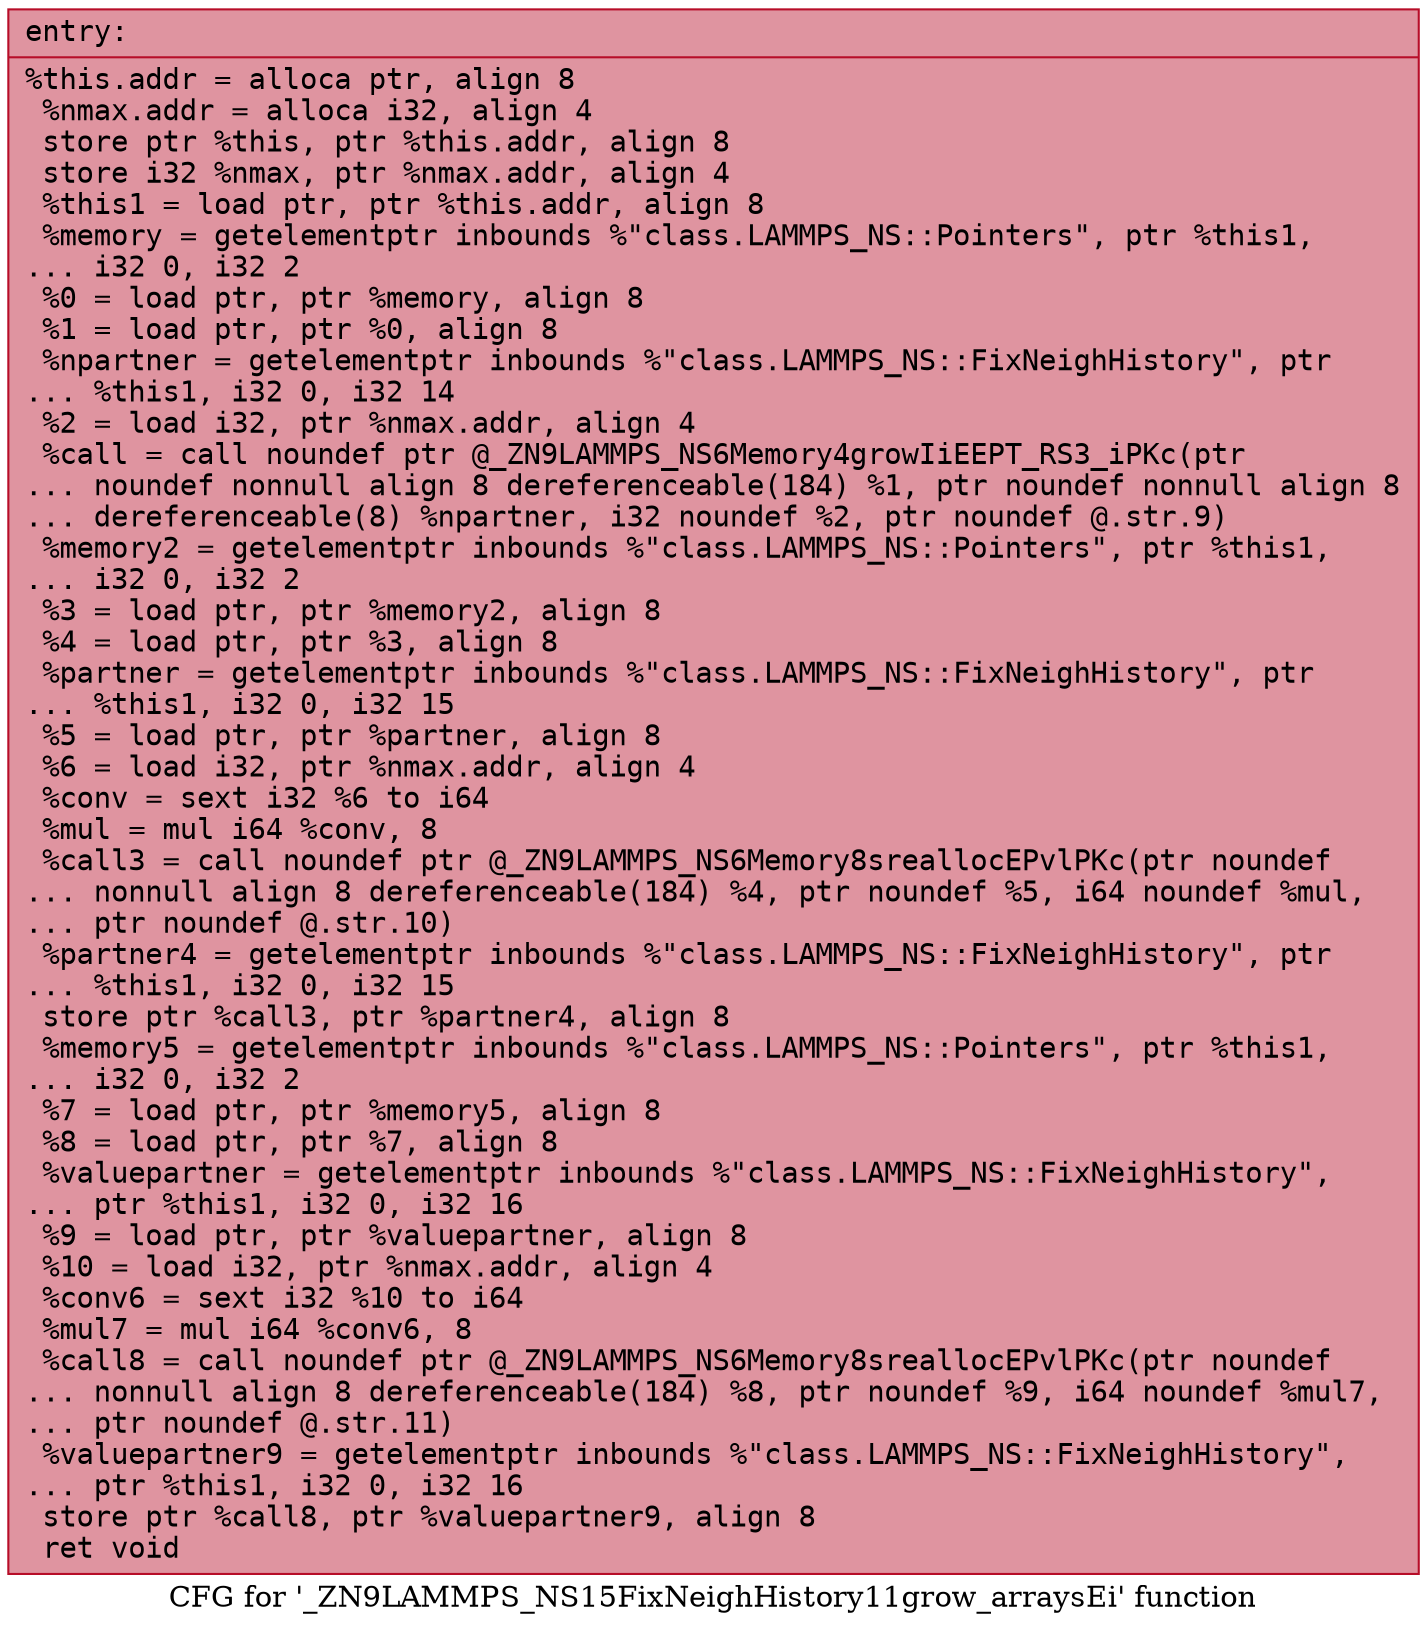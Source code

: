 digraph "CFG for '_ZN9LAMMPS_NS15FixNeighHistory11grow_arraysEi' function" {
	label="CFG for '_ZN9LAMMPS_NS15FixNeighHistory11grow_arraysEi' function";

	Node0x556119ad25b0 [shape=record,color="#b70d28ff", style=filled, fillcolor="#b70d2870" fontname="Courier",label="{entry:\l|  %this.addr = alloca ptr, align 8\l  %nmax.addr = alloca i32, align 4\l  store ptr %this, ptr %this.addr, align 8\l  store i32 %nmax, ptr %nmax.addr, align 4\l  %this1 = load ptr, ptr %this.addr, align 8\l  %memory = getelementptr inbounds %\"class.LAMMPS_NS::Pointers\", ptr %this1,\l... i32 0, i32 2\l  %0 = load ptr, ptr %memory, align 8\l  %1 = load ptr, ptr %0, align 8\l  %npartner = getelementptr inbounds %\"class.LAMMPS_NS::FixNeighHistory\", ptr\l... %this1, i32 0, i32 14\l  %2 = load i32, ptr %nmax.addr, align 4\l  %call = call noundef ptr @_ZN9LAMMPS_NS6Memory4growIiEEPT_RS3_iPKc(ptr\l... noundef nonnull align 8 dereferenceable(184) %1, ptr noundef nonnull align 8\l... dereferenceable(8) %npartner, i32 noundef %2, ptr noundef @.str.9)\l  %memory2 = getelementptr inbounds %\"class.LAMMPS_NS::Pointers\", ptr %this1,\l... i32 0, i32 2\l  %3 = load ptr, ptr %memory2, align 8\l  %4 = load ptr, ptr %3, align 8\l  %partner = getelementptr inbounds %\"class.LAMMPS_NS::FixNeighHistory\", ptr\l... %this1, i32 0, i32 15\l  %5 = load ptr, ptr %partner, align 8\l  %6 = load i32, ptr %nmax.addr, align 4\l  %conv = sext i32 %6 to i64\l  %mul = mul i64 %conv, 8\l  %call3 = call noundef ptr @_ZN9LAMMPS_NS6Memory8sreallocEPvlPKc(ptr noundef\l... nonnull align 8 dereferenceable(184) %4, ptr noundef %5, i64 noundef %mul,\l... ptr noundef @.str.10)\l  %partner4 = getelementptr inbounds %\"class.LAMMPS_NS::FixNeighHistory\", ptr\l... %this1, i32 0, i32 15\l  store ptr %call3, ptr %partner4, align 8\l  %memory5 = getelementptr inbounds %\"class.LAMMPS_NS::Pointers\", ptr %this1,\l... i32 0, i32 2\l  %7 = load ptr, ptr %memory5, align 8\l  %8 = load ptr, ptr %7, align 8\l  %valuepartner = getelementptr inbounds %\"class.LAMMPS_NS::FixNeighHistory\",\l... ptr %this1, i32 0, i32 16\l  %9 = load ptr, ptr %valuepartner, align 8\l  %10 = load i32, ptr %nmax.addr, align 4\l  %conv6 = sext i32 %10 to i64\l  %mul7 = mul i64 %conv6, 8\l  %call8 = call noundef ptr @_ZN9LAMMPS_NS6Memory8sreallocEPvlPKc(ptr noundef\l... nonnull align 8 dereferenceable(184) %8, ptr noundef %9, i64 noundef %mul7,\l... ptr noundef @.str.11)\l  %valuepartner9 = getelementptr inbounds %\"class.LAMMPS_NS::FixNeighHistory\",\l... ptr %this1, i32 0, i32 16\l  store ptr %call8, ptr %valuepartner9, align 8\l  ret void\l}"];
}
